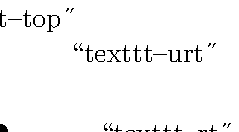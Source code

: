 beginfig(0)

draw origin withpen pencircle scaled 2mm;

begingroup
	interim labeloffset:=3pc;
	label.rt("\texttt{rt}", origin) withcolor .5[yellow, white];
	label.urt("\texttt{urt}", origin) withcolor .5[yellow, white];
	label.top("\texttt{top}", origin) withcolor .5[yellow, white];
	label.ulft("\texttt{ulft}", origin) withcolor .5[yellow, white];
	label.lft("\texttt{lft}", origin) withcolor .5[yellow, white];
	label.llft("\texttt{llft}", origin) withcolor .5[yellow, white];
	label.bot("\texttt{bot}", origin) withcolor .5[yellow, white];
	label.lrt("\texttt{lrt}", origin) withcolor .5[yellow, white];
endgroup;

endfig
